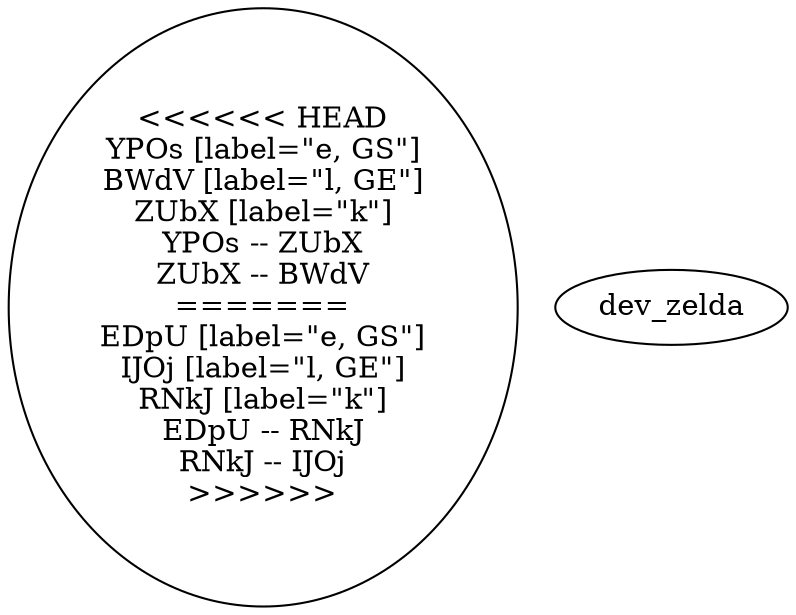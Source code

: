 graph {
<<<<<<< HEAD
YPOs [label="e, GS"]
BWdV [label="l, GE"]
ZUbX [label="k"]
YPOs -- ZUbX
ZUbX -- BWdV
=======
EDpU [label="e, GS"]
IJOj [label="l, GE"]
RNkJ [label="k"]
EDpU -- RNkJ
RNkJ -- IJOj
>>>>>>> dev_zelda
}